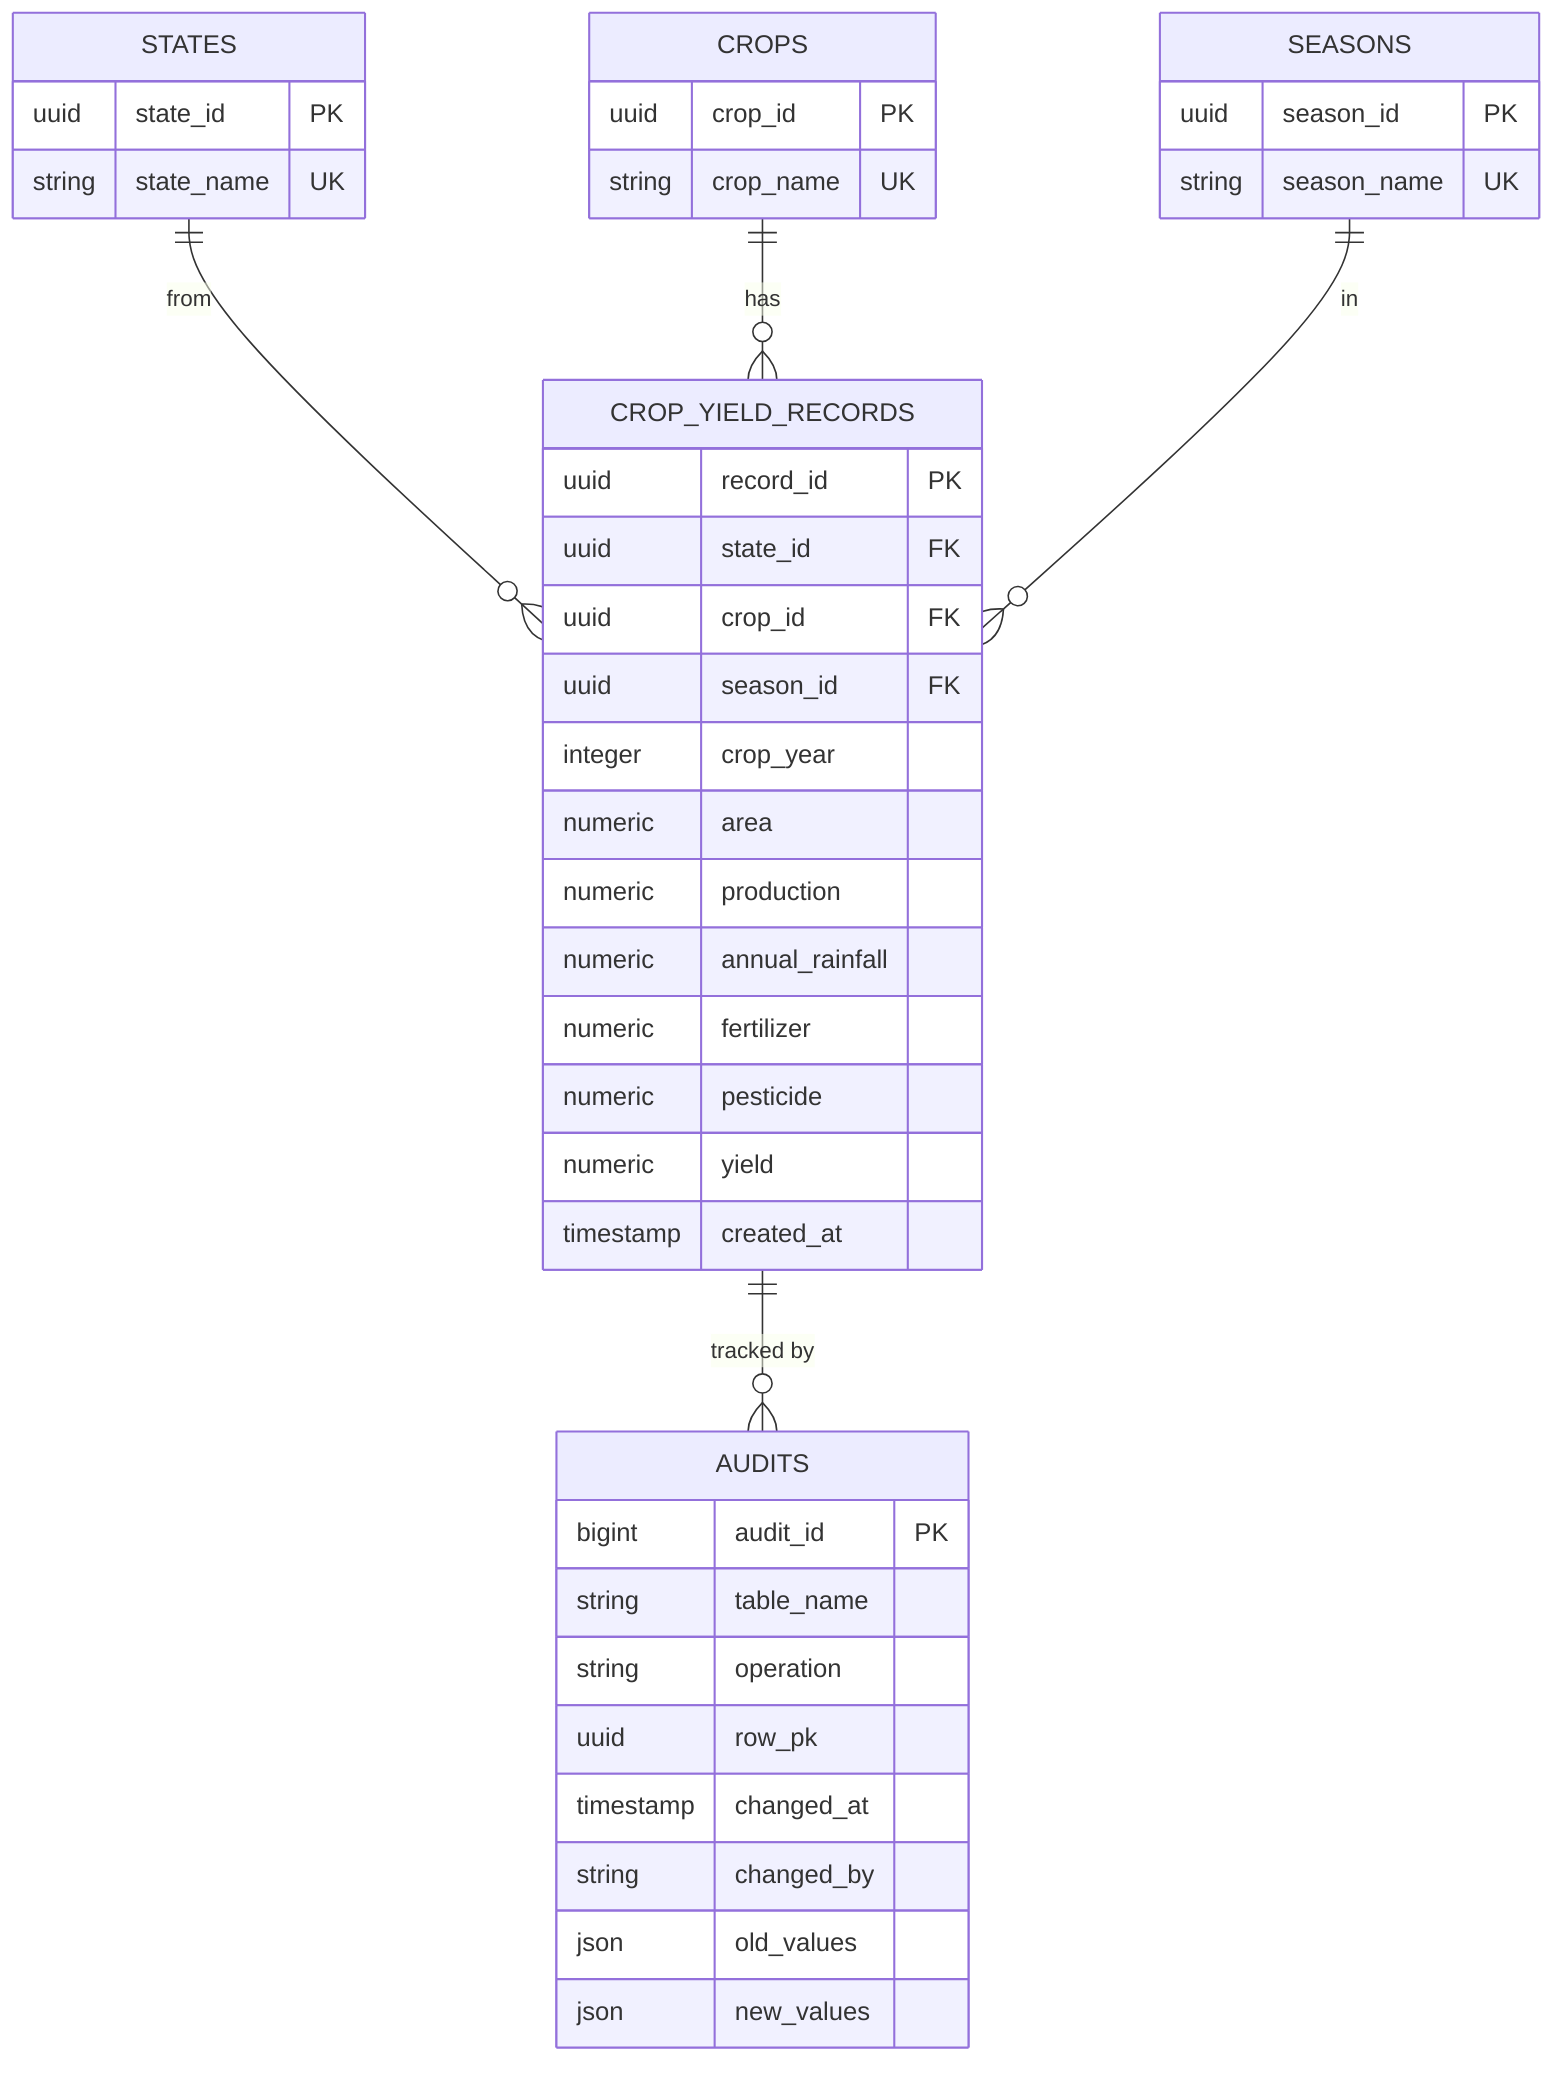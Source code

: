 erDiagram
    STATES ||--o{ CROP_YIELD_RECORDS : "from"
    CROPS ||--o{ CROP_YIELD_RECORDS : "has"
    SEASONS ||--o{ CROP_YIELD_RECORDS : "in"
    CROP_YIELD_RECORDS ||--o{ AUDITS : "tracked by"

    STATES {
        uuid state_id PK
        string state_name UK
    }

    CROPS {
        uuid crop_id PK
        string crop_name UK
    }

    SEASONS {
        uuid season_id PK
        string season_name UK
    }

    CROP_YIELD_RECORDS {
        uuid record_id PK
        uuid state_id FK
        uuid crop_id FK
        uuid season_id FK
        integer crop_year
        numeric area
        numeric production
        numeric annual_rainfall
        numeric fertilizer
        numeric pesticide
        numeric yield
        timestamp created_at
    }

    AUDITS {
        bigint audit_id PK
        string table_name
        string operation
        uuid row_pk
        timestamp changed_at
        string changed_by
        json old_values
        json new_values
    }